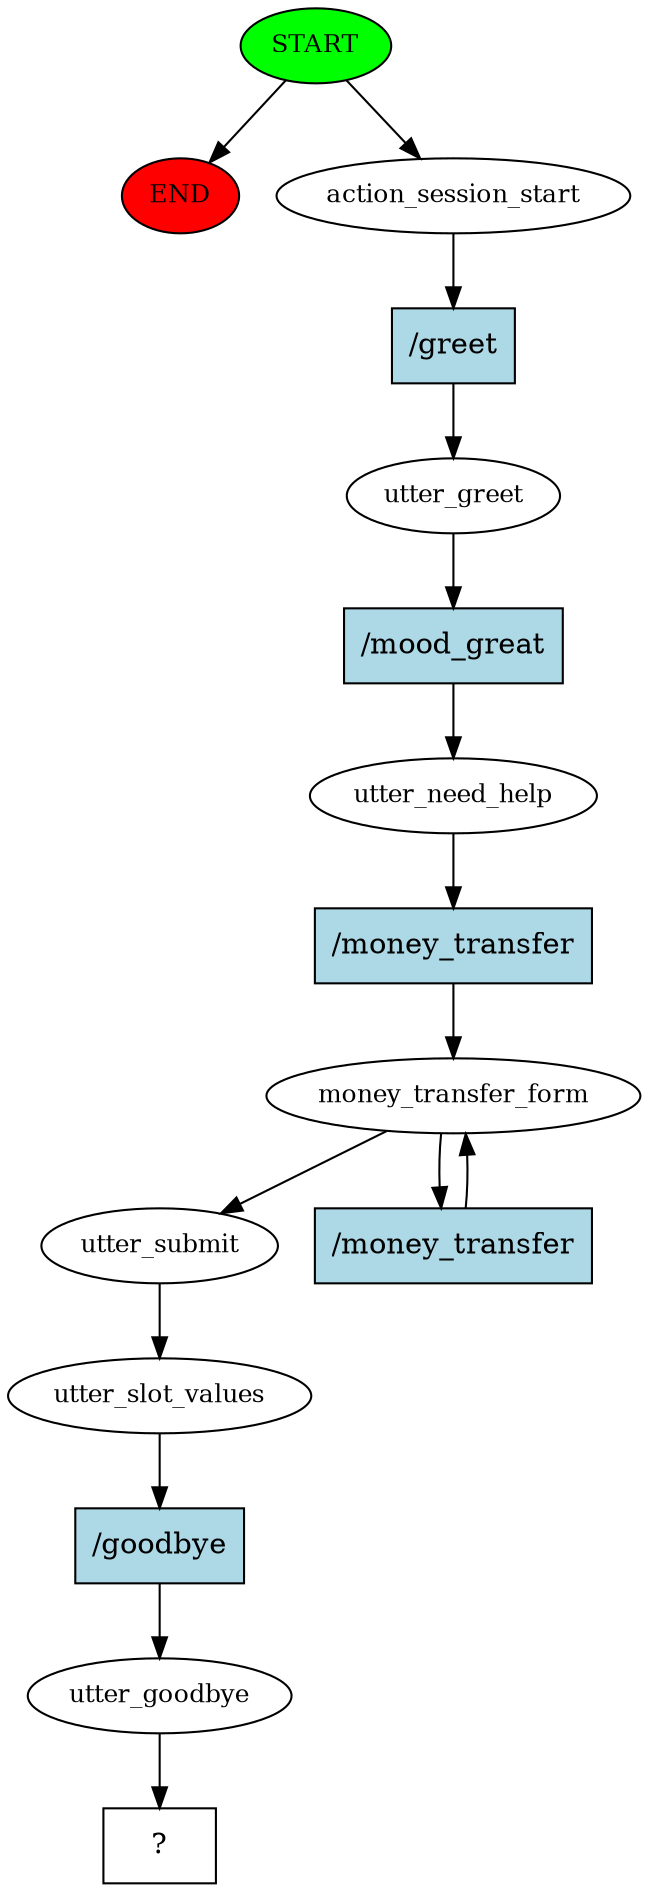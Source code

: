 digraph  {
0 [class="start active", fillcolor=green, fontsize=12, label=START, style=filled];
"-1" [class=end, fillcolor=red, fontsize=12, label=END, style=filled];
1 [class=active, fontsize=12, label=action_session_start];
2 [class=active, fontsize=12, label=utter_greet];
3 [class=active, fontsize=12, label=utter_need_help];
4 [class=active, fontsize=12, label=money_transfer_form];
9 [class=active, fontsize=12, label=utter_submit];
10 [class=active, fontsize=12, label=utter_slot_values];
11 [class=active, fontsize=12, label=utter_goodbye];
12 [class="intent dashed active", label="  ?  ", shape=rect];
13 [class="intent active", fillcolor=lightblue, label="/greet", shape=rect, style=filled];
14 [class="intent active", fillcolor=lightblue, label="/mood_great", shape=rect, style=filled];
15 [class="intent active", fillcolor=lightblue, label="/money_transfer", shape=rect, style=filled];
16 [class="intent active", fillcolor=lightblue, label="/money_transfer", shape=rect, style=filled];
17 [class="intent active", fillcolor=lightblue, label="/goodbye", shape=rect, style=filled];
0 -> "-1"  [class="", key=NONE, label=""];
0 -> 1  [class=active, key=NONE, label=""];
1 -> 13  [class=active, key=0];
2 -> 14  [class=active, key=0];
3 -> 15  [class=active, key=0];
4 -> 9  [class=active, key=NONE, label=""];
4 -> 16  [class=active, key=0];
9 -> 10  [class=active, key=NONE, label=""];
10 -> 17  [class=active, key=0];
11 -> 12  [class=active, key=NONE, label=""];
13 -> 2  [class=active, key=0];
14 -> 3  [class=active, key=0];
15 -> 4  [class=active, key=0];
16 -> 4  [class=active, key=0];
17 -> 11  [class=active, key=0];
}

